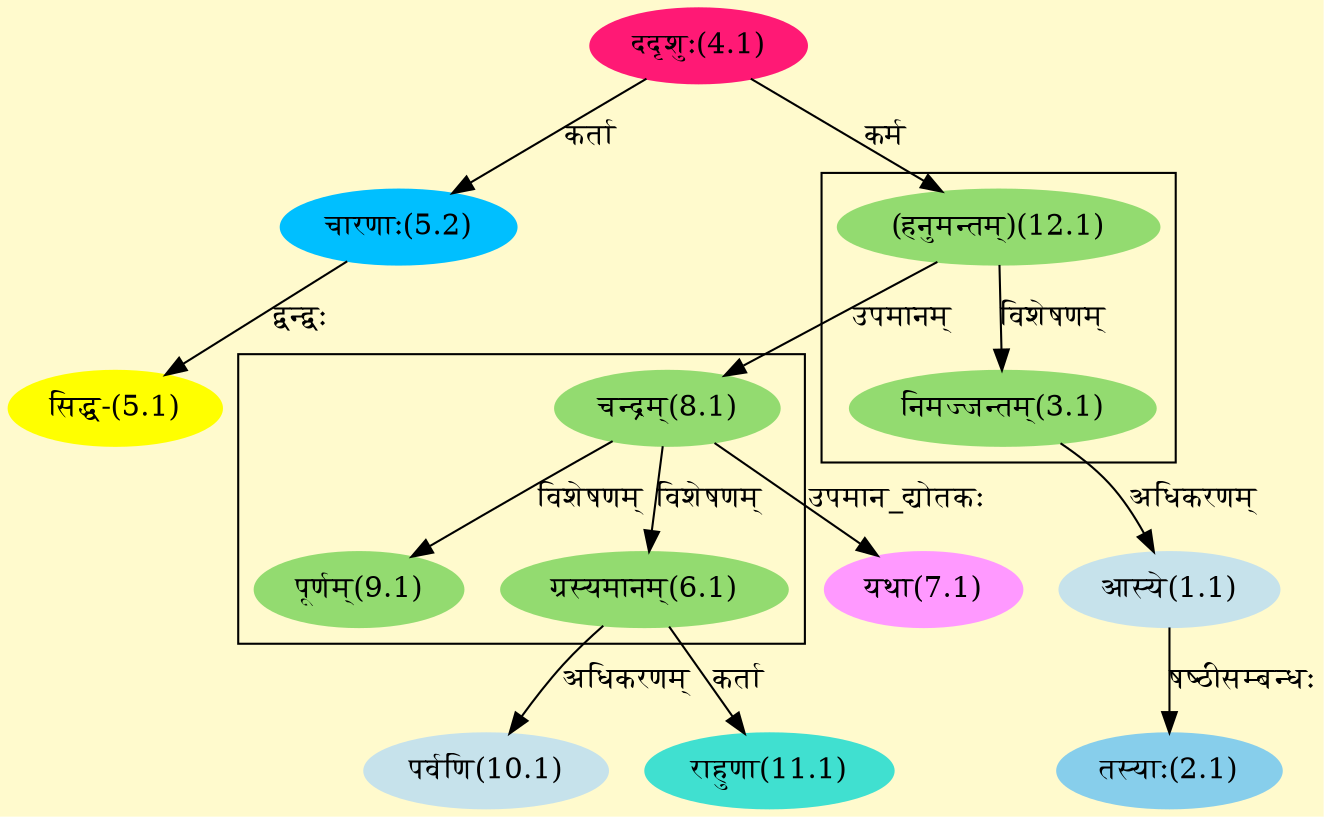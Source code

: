 digraph G{
rankdir=BT;
 compound=true;
 bgcolor="lemonchiffon1";

subgraph cluster_1{
Node3_1 [style=filled, color="#93DB70" label = "निमज्जन्तम्(3.1)"]
Node12_1 [style=filled, color="#93DB70" label = "(हनुमन्तम्)(12.1)"]

}

subgraph cluster_2{
Node6_1 [style=filled, color="#93DB70" label = "ग्रस्यमानम्(6.1)"]
Node8_1 [style=filled, color="#93DB70" label = "चन्द्रम्(8.1)"]
Node9_1 [style=filled, color="#93DB70" label = "पूर्णम्(9.1)"]

}
Node1_1 [style=filled, color="#C6E2EB" label = "आस्ये(1.1)"]
Node3_1 [style=filled, color="#93DB70" label = "निमज्जन्तम्(3.1)"]
Node2_1 [style=filled, color="#87CEEB" label = "तस्याः(2.1)"]
Node4_1 [style=filled, color="#FF1975" label = "ददृशुः(4.1)"]
Node [style=filled, color="" label = "()"]
Node5_1 [style=filled, color="#FFFF00" label = "सिद्ध-(5.1)"]
Node5_2 [style=filled, color="#00BFFF" label = "चारणाः(5.2)"]
Node7_1 [style=filled, color="#FF99FF" label = "यथा(7.1)"]
Node8_1 [style=filled, color="#93DB70" label = "चन्द्रम्(8.1)"]
Node12_1 [style=filled, color="#93DB70" label = "(हनुमन्तम्)(12.1)"]
Node10_1 [style=filled, color="#C6E2EB" label = "पर्वणि(10.1)"]
Node6_1 [style=filled, color="#93DB70" label = "ग्रस्यमानम्(6.1)"]
Node11_1 [style=filled, color="#40E0D0" label = "राहुणा(11.1)"]
/* Start of Relations section */

Node1_1 -> Node3_1 [  label="अधिकरणम्"  dir="back" ]
Node2_1 -> Node1_1 [  label="षष्ठीसम्बन्धः"  dir="back" ]
Node3_1 -> Node12_1 [  label="विशेषणम्"  dir="back" ]
Node5_1 -> Node5_2 [  label="द्वन्द्वः"  dir="back" ]
Node5_2 -> Node4_1 [  label="कर्ता"  dir="back" ]
Node6_1 -> Node8_1 [  label="विशेषणम्"  dir="back" ]
Node7_1 -> Node8_1 [  label="उपमान_द्योतकः"  dir="back" ]
Node8_1 -> Node12_1 [  label="उपमानम्"  dir="back" ]
Node9_1 -> Node8_1 [  label="विशेषणम्"  dir="back" ]
Node10_1 -> Node6_1 [  label="अधिकरणम्"  dir="back" ]
Node11_1 -> Node6_1 [  label="कर्ता"  dir="back" ]
Node12_1 -> Node4_1 [  label="कर्म"  dir="back" ]
}
